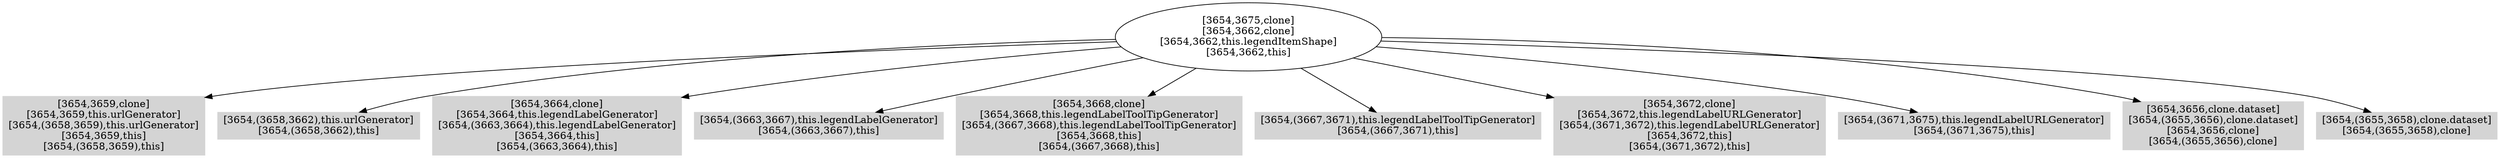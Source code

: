 digraph { 
4300 [shape=box,style=filled,color=".0 .0 .83",label="[3654,3659,clone]\n[3654,3659,this.urlGenerator]\n[3654,(3658,3659),this.urlGenerator]\n[3654,3659,this]\n[3654,(3658,3659),this]"];
4301 [shape=box,style=filled,color=".0 .0 .83",label="[3654,(3658,3662),this.urlGenerator]\n[3654,(3658,3662),this]"];
4302 [shape=box,style=filled,color=".0 .0 .83",label="[3654,3664,clone]\n[3654,3664,this.legendLabelGenerator]\n[3654,(3663,3664),this.legendLabelGenerator]\n[3654,3664,this]\n[3654,(3663,3664),this]"];
4303 [shape=box,style=filled,color=".0 .0 .83",label="[3654,(3663,3667),this.legendLabelGenerator]\n[3654,(3663,3667),this]"];
4304 [shape=box,style=filled,color=".0 .0 .83",label="[3654,3668,clone]\n[3654,3668,this.legendLabelToolTipGenerator]\n[3654,(3667,3668),this.legendLabelToolTipGenerator]\n[3654,3668,this]\n[3654,(3667,3668),this]"];
4305 [shape=box,style=filled,color=".0 .0 .83",label="[3654,(3667,3671),this.legendLabelToolTipGenerator]\n[3654,(3667,3671),this]"];
4306 [shape=box,style=filled,color=".0 .0 .83",label="[3654,3672,clone]\n[3654,3672,this.legendLabelURLGenerator]\n[3654,(3671,3672),this.legendLabelURLGenerator]\n[3654,3672,this]\n[3654,(3671,3672),this]"];
4307 [shape=box,style=filled,color=".0 .0 .83",label="[3654,(3671,3675),this.legendLabelURLGenerator]\n[3654,(3671,3675),this]"];
4308 [shape=box,style=filled,color=".0 .0 .83",label="[3654,3656,clone.dataset]\n[3654,(3655,3656),clone.dataset]\n[3654,3656,clone]\n[3654,(3655,3656),clone]"];
4309 [shape=box,style=filled,color=".0 .0 .83",label="[3654,(3655,3658),clone.dataset]\n[3654,(3655,3658),clone]"];
4310 [label="[3654,3675,clone]\n[3654,3662,clone]\n[3654,3662,this.legendItemShape]\n[3654,3662,this]"];
4310 -> 4300;
4310 -> 4301;
4310 -> 4302;
4310 -> 4303;
4310 -> 4304;
4310 -> 4305;
4310 -> 4306;
4310 -> 4307;
4310 -> 4308;
4310 -> 4309;
}